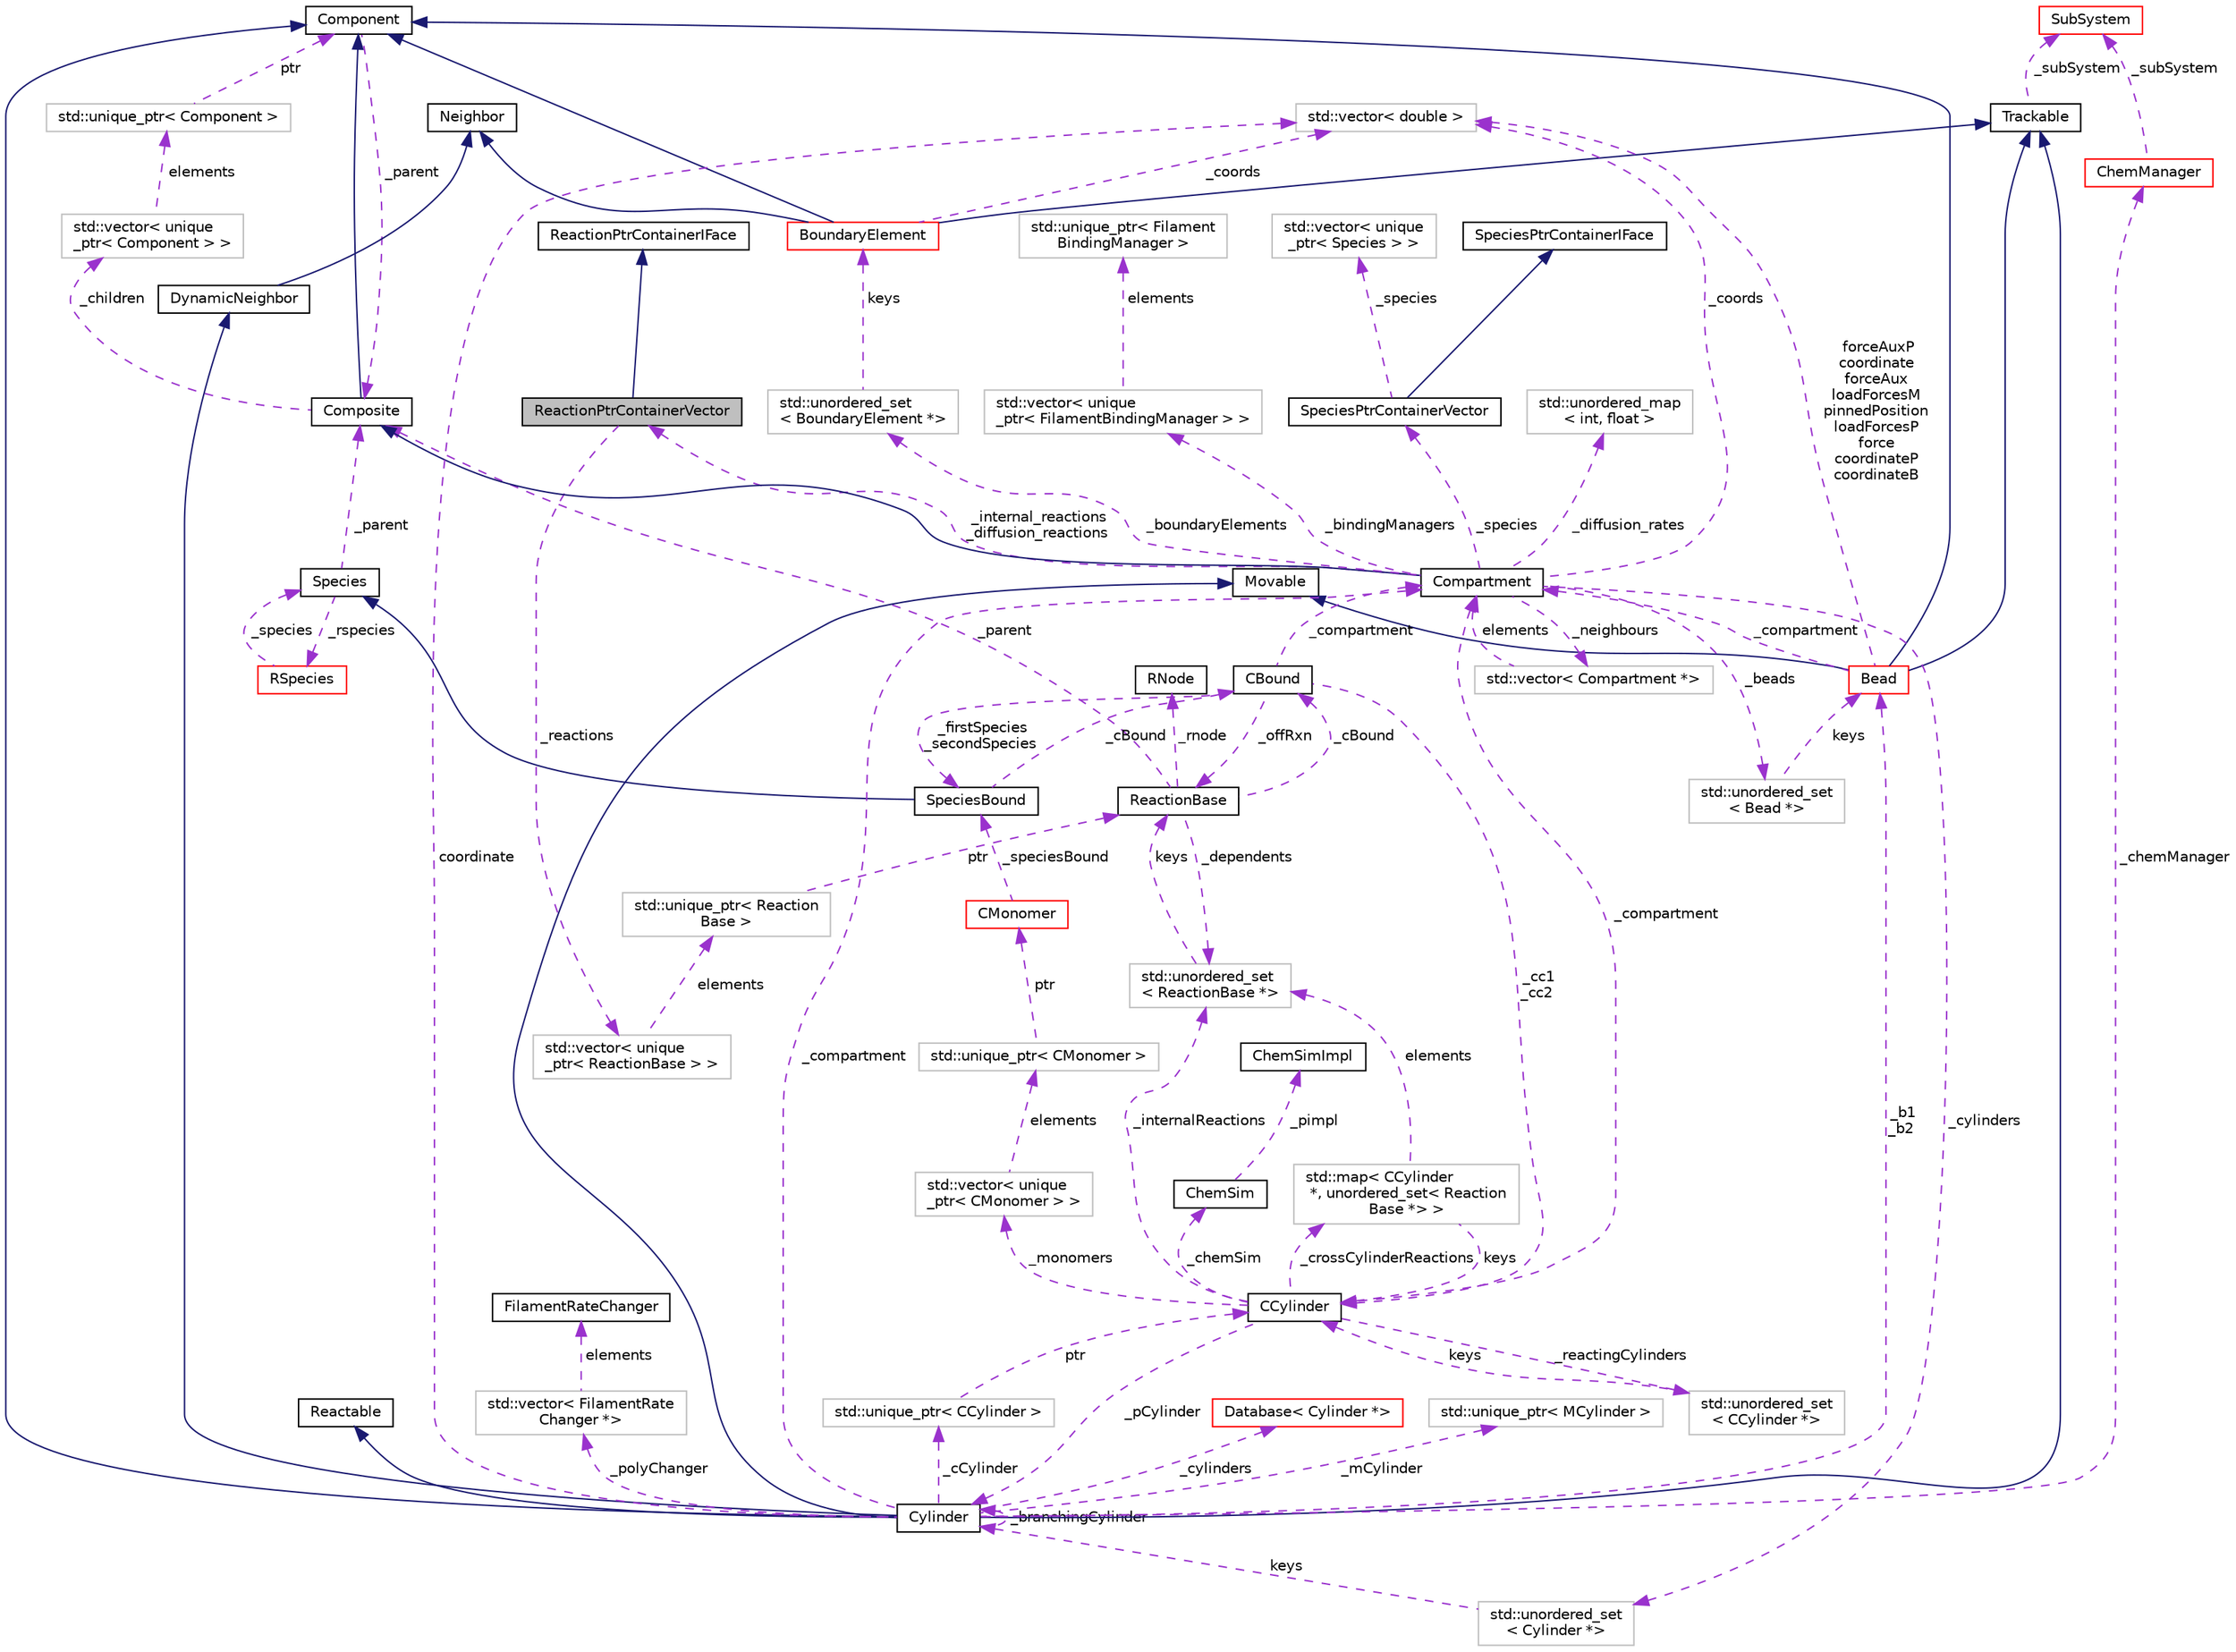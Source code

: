 digraph "ReactionPtrContainerVector"
{
 // INTERACTIVE_SVG=YES
  edge [fontname="Helvetica",fontsize="10",labelfontname="Helvetica",labelfontsize="10"];
  node [fontname="Helvetica",fontsize="10",shape=record];
  Node2 [label="ReactionPtrContainerVector",height=0.2,width=0.4,color="black", fillcolor="grey75", style="filled", fontcolor="black"];
  Node3 -> Node2 [dir="back",color="midnightblue",fontsize="10",style="solid",fontname="Helvetica"];
  Node3 [label="ReactionPtrContainerIFace",height=0.2,width=0.4,color="black", fillcolor="white", style="filled",URL="$classReactionPtrContainerIFace.html",tooltip="An abstract interface for a container of pointers to reaction objects. "];
  Node4 -> Node2 [dir="back",color="darkorchid3",fontsize="10",style="dashed",label=" _reactions" ,fontname="Helvetica"];
  Node4 [label="std::vector\< unique\l_ptr\< ReactionBase \> \>",height=0.2,width=0.4,color="grey75", fillcolor="white", style="filled"];
  Node5 -> Node4 [dir="back",color="darkorchid3",fontsize="10",style="dashed",label=" elements" ,fontname="Helvetica"];
  Node5 [label="std::unique_ptr\< Reaction\lBase \>",height=0.2,width=0.4,color="grey75", fillcolor="white", style="filled"];
  Node6 -> Node5 [dir="back",color="darkorchid3",fontsize="10",style="dashed",label=" ptr" ,fontname="Helvetica"];
  Node6 [label="ReactionBase",height=0.2,width=0.4,color="black", fillcolor="white", style="filled",URL="$classReactionBase.html",tooltip="Represents an abstract interface for simple chemical reactions of the form A + B -> C..."];
  Node7 -> Node6 [dir="back",color="darkorchid3",fontsize="10",style="dashed",label=" _parent" ,fontname="Helvetica"];
  Node7 [label="Composite",height=0.2,width=0.4,color="black", fillcolor="white", style="filled",URL="$classComposite.html",tooltip="The aggregating class for the Composite pattern. "];
  Node8 -> Node7 [dir="back",color="midnightblue",fontsize="10",style="solid",fontname="Helvetica"];
  Node8 [label="Component",height=0.2,width=0.4,color="black", fillcolor="white", style="filled",URL="$classComponent.html",tooltip="The base class for the Composite pattern hieararchy. "];
  Node7 -> Node8 [dir="back",color="darkorchid3",fontsize="10",style="dashed",label=" _parent" ,fontname="Helvetica"];
  Node9 -> Node7 [dir="back",color="darkorchid3",fontsize="10",style="dashed",label=" _children" ,fontname="Helvetica"];
  Node9 [label="std::vector\< unique\l_ptr\< Component \> \>",height=0.2,width=0.4,color="grey75", fillcolor="white", style="filled"];
  Node10 -> Node9 [dir="back",color="darkorchid3",fontsize="10",style="dashed",label=" elements" ,fontname="Helvetica"];
  Node10 [label="std::unique_ptr\< Component \>",height=0.2,width=0.4,color="grey75", fillcolor="white", style="filled"];
  Node8 -> Node10 [dir="back",color="darkorchid3",fontsize="10",style="dashed",label=" ptr" ,fontname="Helvetica"];
  Node11 -> Node6 [dir="back",color="darkorchid3",fontsize="10",style="dashed",label=" _dependents" ,fontname="Helvetica"];
  Node11 [label="std::unordered_set\l\< ReactionBase *\>",height=0.2,width=0.4,color="grey75", fillcolor="white", style="filled"];
  Node6 -> Node11 [dir="back",color="darkorchid3",fontsize="10",style="dashed",label=" keys" ,fontname="Helvetica"];
  Node12 -> Node6 [dir="back",color="darkorchid3",fontsize="10",style="dashed",label=" _cBound" ,fontname="Helvetica"];
  Node12 [label="CBound",height=0.2,width=0.4,color="black", fillcolor="white", style="filled",URL="$classCBound.html",tooltip="Represents a chemical object that is bound to a Filament. "];
  Node13 -> Node12 [dir="back",color="darkorchid3",fontsize="10",style="dashed",label=" _cc1\n_cc2" ,fontname="Helvetica"];
  Node13 [label="CCylinder",height=0.2,width=0.4,color="black", fillcolor="white", style="filled",URL="$classCCylinder.html",tooltip="Holds all CMonomers and Reactions associated with it. "];
  Node14 -> Node13 [dir="back",color="darkorchid3",fontsize="10",style="dashed",label=" _crossCylinderReactions" ,fontname="Helvetica"];
  Node14 [label="std::map\< CCylinder\l *, unordered_set\< Reaction\lBase *\> \>",height=0.2,width=0.4,color="grey75", fillcolor="white", style="filled"];
  Node13 -> Node14 [dir="back",color="darkorchid3",fontsize="10",style="dashed",label=" keys" ,fontname="Helvetica"];
  Node11 -> Node14 [dir="back",color="darkorchid3",fontsize="10",style="dashed",label=" elements" ,fontname="Helvetica"];
  Node15 -> Node13 [dir="back",color="darkorchid3",fontsize="10",style="dashed",label=" _monomers" ,fontname="Helvetica"];
  Node15 [label="std::vector\< unique\l_ptr\< CMonomer \> \>",height=0.2,width=0.4,color="grey75", fillcolor="white", style="filled"];
  Node16 -> Node15 [dir="back",color="darkorchid3",fontsize="10",style="dashed",label=" elements" ,fontname="Helvetica"];
  Node16 [label="std::unique_ptr\< CMonomer \>",height=0.2,width=0.4,color="grey75", fillcolor="white", style="filled"];
  Node17 -> Node16 [dir="back",color="darkorchid3",fontsize="10",style="dashed",label=" ptr" ,fontname="Helvetica"];
  Node17 [label="CMonomer",height=0.2,width=0.4,color="red", fillcolor="white", style="filled",URL="$classCMonomer.html",tooltip="Represents a container for all Species that could be contained in a particular filament element at a ..."];
  Node24 -> Node17 [dir="back",color="darkorchid3",fontsize="10",style="dashed",label=" _speciesBound" ,fontname="Helvetica"];
  Node24 [label="SpeciesBound",height=0.2,width=0.4,color="black", fillcolor="white", style="filled",URL="$classSpeciesBound.html",tooltip="Used for species that can be bound to a Filament. "];
  Node21 -> Node24 [dir="back",color="midnightblue",fontsize="10",style="solid",fontname="Helvetica"];
  Node21 [label="Species",height=0.2,width=0.4,color="black", fillcolor="white", style="filled",URL="$classSpecies.html",tooltip="Represents chemical molecules, tracks their copy number and can be used in Reactions. "];
  Node22 -> Node21 [dir="back",color="darkorchid3",fontsize="10",style="dashed",label=" _rspecies" ,fontname="Helvetica"];
  Node22 [label="RSpecies",height=0.2,width=0.4,color="red", fillcolor="white", style="filled",URL="$classRSpecies.html",tooltip="Represents the reactive aspect of chemical molecules. "];
  Node21 -> Node22 [dir="back",color="darkorchid3",fontsize="10",style="dashed",label=" _species" ,fontname="Helvetica"];
  Node7 -> Node21 [dir="back",color="darkorchid3",fontsize="10",style="dashed",label=" _parent" ,fontname="Helvetica"];
  Node12 -> Node24 [dir="back",color="darkorchid3",fontsize="10",style="dashed",label=" _cBound" ,fontname="Helvetica"];
  Node25 -> Node13 [dir="back",color="darkorchid3",fontsize="10",style="dashed",label=" _pCylinder" ,fontname="Helvetica"];
  Node25 [label="Cylinder",height=0.2,width=0.4,color="black", fillcolor="white", style="filled",URL="$classCylinder.html",tooltip="A container to store a MCylinder and CCylinder. "];
  Node8 -> Node25 [dir="back",color="midnightblue",fontsize="10",style="solid",fontname="Helvetica"];
  Node26 -> Node25 [dir="back",color="midnightblue",fontsize="10",style="solid",fontname="Helvetica"];
  Node26 [label="Trackable",height=0.2,width=0.4,color="black", fillcolor="white", style="filled",URL="$classTrackable.html",tooltip="An abstract base class for a trackable object in the SubSystem. "];
  Node27 -> Node26 [dir="back",color="darkorchid3",fontsize="10",style="dashed",label=" _subSystem" ,fontname="Helvetica"];
  Node27 [label="SubSystem",height=0.2,width=0.4,color="red", fillcolor="white", style="filled",URL="$classSubSystem.html",tooltip="Manages all Movables and Reactables. "];
  Node29 -> Node25 [dir="back",color="midnightblue",fontsize="10",style="solid",fontname="Helvetica"];
  Node29 [label="Movable",height=0.2,width=0.4,color="black", fillcolor="white", style="filled",URL="$classMovable.html",tooltip="An abstract base class for a movable element in the SubSystem. "];
  Node31 -> Node25 [dir="back",color="midnightblue",fontsize="10",style="solid",fontname="Helvetica"];
  Node31 [label="Reactable",height=0.2,width=0.4,color="black", fillcolor="white", style="filled",URL="$classReactable.html",tooltip="An abstract base class for a reactable element in the SubSystem. "];
  Node61 -> Node25 [dir="back",color="midnightblue",fontsize="10",style="solid",fontname="Helvetica"];
  Node61 [label="DynamicNeighbor",height=0.2,width=0.4,color="black", fillcolor="white", style="filled",URL="$classDynamicNeighbor.html",tooltip="An abstract base class for any element that can be added or removed from a NeighborList dynamically a..."];
  Node39 -> Node61 [dir="back",color="midnightblue",fontsize="10",style="solid",fontname="Helvetica"];
  Node39 [label="Neighbor",height=0.2,width=0.4,color="black", fillcolor="white", style="filled",URL="$classNeighbor.html",tooltip="An abstract base class for any element that can be added or removed from a NeighborList statically at..."];
  Node25 -> Node25 [dir="back",color="darkorchid3",fontsize="10",style="dashed",label=" _branchingCylinder" ,fontname="Helvetica"];
  Node62 -> Node25 [dir="back",color="darkorchid3",fontsize="10",style="dashed",label=" _polyChanger" ,fontname="Helvetica"];
  Node62 [label="std::vector\< FilamentRate\lChanger *\>",height=0.2,width=0.4,color="grey75", fillcolor="white", style="filled"];
  Node63 -> Node62 [dir="back",color="darkorchid3",fontsize="10",style="dashed",label=" elements" ,fontname="Helvetica"];
  Node63 [label="FilamentRateChanger",height=0.2,width=0.4,color="black", fillcolor="white", style="filled",URL="$classFilamentRateChanger.html",tooltip="Used to change Filament reaction rates based on forces in the network. "];
  Node64 -> Node25 [dir="back",color="darkorchid3",fontsize="10",style="dashed",label=" _cCylinder" ,fontname="Helvetica"];
  Node64 [label="std::unique_ptr\< CCylinder \>",height=0.2,width=0.4,color="grey75", fillcolor="white", style="filled"];
  Node13 -> Node64 [dir="back",color="darkorchid3",fontsize="10",style="dashed",label=" ptr" ,fontname="Helvetica"];
  Node45 -> Node25 [dir="back",color="darkorchid3",fontsize="10",style="dashed",label=" _b1\n_b2" ,fontname="Helvetica"];
  Node45 [label="Bead",height=0.2,width=0.4,color="red", fillcolor="white", style="filled",URL="$classBead.html",tooltip="Represents a single coordinate between Cylinders, and holds forces needed for mechanical equilibratio..."];
  Node8 -> Node45 [dir="back",color="midnightblue",fontsize="10",style="solid",fontname="Helvetica"];
  Node26 -> Node45 [dir="back",color="midnightblue",fontsize="10",style="solid",fontname="Helvetica"];
  Node29 -> Node45 [dir="back",color="midnightblue",fontsize="10",style="solid",fontname="Helvetica"];
  Node43 -> Node45 [dir="back",color="darkorchid3",fontsize="10",style="dashed",label=" _compartment" ,fontname="Helvetica"];
  Node43 [label="Compartment",height=0.2,width=0.4,color="black", fillcolor="white", style="filled",URL="$classCompartment.html",tooltip="A container or holding Species and Reactions. "];
  Node7 -> Node43 [dir="back",color="midnightblue",fontsize="10",style="solid",fontname="Helvetica"];
  Node44 -> Node43 [dir="back",color="darkorchid3",fontsize="10",style="dashed",label=" _beads" ,fontname="Helvetica"];
  Node44 [label="std::unordered_set\l\< Bead *\>",height=0.2,width=0.4,color="grey75", fillcolor="white", style="filled"];
  Node45 -> Node44 [dir="back",color="darkorchid3",fontsize="10",style="dashed",label=" keys" ,fontname="Helvetica"];
  Node47 -> Node43 [dir="back",color="darkorchid3",fontsize="10",style="dashed",label=" _neighbours" ,fontname="Helvetica"];
  Node47 [label="std::vector\< Compartment *\>",height=0.2,width=0.4,color="grey75", fillcolor="white", style="filled"];
  Node43 -> Node47 [dir="back",color="darkorchid3",fontsize="10",style="dashed",label=" elements" ,fontname="Helvetica"];
  Node48 -> Node43 [dir="back",color="darkorchid3",fontsize="10",style="dashed",label=" _cylinders" ,fontname="Helvetica"];
  Node48 [label="std::unordered_set\l\< Cylinder *\>",height=0.2,width=0.4,color="grey75", fillcolor="white", style="filled"];
  Node25 -> Node48 [dir="back",color="darkorchid3",fontsize="10",style="dashed",label=" keys" ,fontname="Helvetica"];
  Node49 -> Node43 [dir="back",color="darkorchid3",fontsize="10",style="dashed",label=" _boundaryElements" ,fontname="Helvetica"];
  Node49 [label="std::unordered_set\l\< BoundaryElement *\>",height=0.2,width=0.4,color="grey75", fillcolor="white", style="filled"];
  Node38 -> Node49 [dir="back",color="darkorchid3",fontsize="10",style="dashed",label=" keys" ,fontname="Helvetica"];
  Node38 [label="BoundaryElement",height=0.2,width=0.4,color="red", fillcolor="white", style="filled",URL="$classBoundaryElement.html",tooltip="Represents an element of a BoundarySurface. "];
  Node8 -> Node38 [dir="back",color="midnightblue",fontsize="10",style="solid",fontname="Helvetica"];
  Node26 -> Node38 [dir="back",color="midnightblue",fontsize="10",style="solid",fontname="Helvetica"];
  Node39 -> Node38 [dir="back",color="midnightblue",fontsize="10",style="solid",fontname="Helvetica"];
  Node41 -> Node38 [dir="back",color="darkorchid3",fontsize="10",style="dashed",label=" _coords" ,fontname="Helvetica"];
  Node41 [label="std::vector\< double \>",height=0.2,width=0.4,color="grey75", fillcolor="white", style="filled"];
  Node2 -> Node43 [dir="back",color="darkorchid3",fontsize="10",style="dashed",label=" _internal_reactions\n_diffusion_reactions" ,fontname="Helvetica"];
  Node50 -> Node43 [dir="back",color="darkorchid3",fontsize="10",style="dashed",label=" _diffusion_rates" ,fontname="Helvetica"];
  Node50 [label="std::unordered_map\l\< int, float \>",height=0.2,width=0.4,color="grey75", fillcolor="white", style="filled"];
  Node41 -> Node43 [dir="back",color="darkorchid3",fontsize="10",style="dashed",label=" _coords" ,fontname="Helvetica"];
  Node51 -> Node43 [dir="back",color="darkorchid3",fontsize="10",style="dashed",label=" _bindingManagers" ,fontname="Helvetica"];
  Node51 [label="std::vector\< unique\l_ptr\< FilamentBindingManager \> \>",height=0.2,width=0.4,color="grey75", fillcolor="white", style="filled"];
  Node52 -> Node51 [dir="back",color="darkorchid3",fontsize="10",style="dashed",label=" elements" ,fontname="Helvetica"];
  Node52 [label="std::unique_ptr\< Filament\lBindingManager \>",height=0.2,width=0.4,color="grey75", fillcolor="white", style="filled"];
  Node56 -> Node43 [dir="back",color="darkorchid3",fontsize="10",style="dashed",label=" _species" ,fontname="Helvetica"];
  Node56 [label="SpeciesPtrContainerVector",height=0.2,width=0.4,color="black", fillcolor="white", style="filled",URL="$classSpeciesPtrContainerVector.html",tooltip="A concrete class implementing the SpeciesPtrContainerIFace, using vector<unique_ptr<Species>> as the ..."];
  Node57 -> Node56 [dir="back",color="midnightblue",fontsize="10",style="solid",fontname="Helvetica"];
  Node57 [label="SpeciesPtrContainerIFace",height=0.2,width=0.4,color="black", fillcolor="white", style="filled",URL="$classSpeciesPtrContainerIFace.html",tooltip="An abstract interface for a container of pointers to Species objects. "];
  Node58 -> Node56 [dir="back",color="darkorchid3",fontsize="10",style="dashed",label=" _species" ,fontname="Helvetica"];
  Node58 [label="std::vector\< unique\l_ptr\< Species \> \>",height=0.2,width=0.4,color="grey75", fillcolor="white", style="filled"];
  Node41 -> Node45 [dir="back",color="darkorchid3",fontsize="10",style="dashed",label=" forceAuxP\ncoordinate\nforceAux\nloadForcesM\npinnedPosition\nloadForcesP\nforce\ncoordinateP\ncoordinateB" ,fontname="Helvetica"];
  Node65 -> Node25 [dir="back",color="darkorchid3",fontsize="10",style="dashed",label=" _cylinders" ,fontname="Helvetica"];
  Node65 [label="Database\< Cylinder *\>",height=0.2,width=0.4,color="red", fillcolor="white", style="filled",URL="$classDatabase.html"];
  Node43 -> Node25 [dir="back",color="darkorchid3",fontsize="10",style="dashed",label=" _compartment" ,fontname="Helvetica"];
  Node67 -> Node25 [dir="back",color="darkorchid3",fontsize="10",style="dashed",label=" _chemManager" ,fontname="Helvetica"];
  Node67 [label="ChemManager",height=0.2,width=0.4,color="red", fillcolor="white", style="filled",URL="$classChemManager.html",tooltip="For initailizing chemical reactions based on a specific system. "];
  Node27 -> Node67 [dir="back",color="darkorchid3",fontsize="10",style="dashed",label=" _subSystem" ,fontname="Helvetica"];
  Node79 -> Node25 [dir="back",color="darkorchid3",fontsize="10",style="dashed",label=" _mCylinder" ,fontname="Helvetica"];
  Node79 [label="std::unique_ptr\< MCylinder \>",height=0.2,width=0.4,color="grey75", fillcolor="white", style="filled"];
  Node41 -> Node25 [dir="back",color="darkorchid3",fontsize="10",style="dashed",label=" coordinate" ,fontname="Helvetica"];
  Node81 -> Node13 [dir="back",color="darkorchid3",fontsize="10",style="dashed",label=" _reactingCylinders" ,fontname="Helvetica"];
  Node81 [label="std::unordered_set\l\< CCylinder *\>",height=0.2,width=0.4,color="grey75", fillcolor="white", style="filled"];
  Node13 -> Node81 [dir="back",color="darkorchid3",fontsize="10",style="dashed",label=" keys" ,fontname="Helvetica"];
  Node43 -> Node13 [dir="back",color="darkorchid3",fontsize="10",style="dashed",label=" _compartment" ,fontname="Helvetica"];
  Node11 -> Node13 [dir="back",color="darkorchid3",fontsize="10",style="dashed",label=" _internalReactions" ,fontname="Helvetica"];
  Node82 -> Node13 [dir="back",color="darkorchid3",fontsize="10",style="dashed",label=" _chemSim" ,fontname="Helvetica"];
  Node82 [label="ChemSim",height=0.2,width=0.4,color="black", fillcolor="white", style="filled",URL="$classChemSim.html",tooltip="Used to manage running a network of chemical reactions. "];
  Node83 -> Node82 [dir="back",color="darkorchid3",fontsize="10",style="dashed",label=" _pimpl" ,fontname="Helvetica"];
  Node83 [label="ChemSimImpl",height=0.2,width=0.4,color="black", fillcolor="white", style="filled",URL="$classChemSimImpl.html",tooltip="An abstract base class for algorithms that run stochastic chemical kinetics. "];
  Node43 -> Node12 [dir="back",color="darkorchid3",fontsize="10",style="dashed",label=" _compartment" ,fontname="Helvetica"];
  Node24 -> Node12 [dir="back",color="darkorchid3",fontsize="10",style="dashed",label=" _firstSpecies\n_secondSpecies" ,fontname="Helvetica"];
  Node6 -> Node12 [dir="back",color="darkorchid3",fontsize="10",style="dashed",label=" _offRxn" ,fontname="Helvetica"];
  Node84 -> Node6 [dir="back",color="darkorchid3",fontsize="10",style="dashed",label=" _rnode" ,fontname="Helvetica"];
  Node84 [label="RNode",height=0.2,width=0.4,color="black", fillcolor="white", style="filled",URL="$classRNode.html",tooltip="This is an abstract base class for classes that need to be associated with the given Reaction object..."];
}
